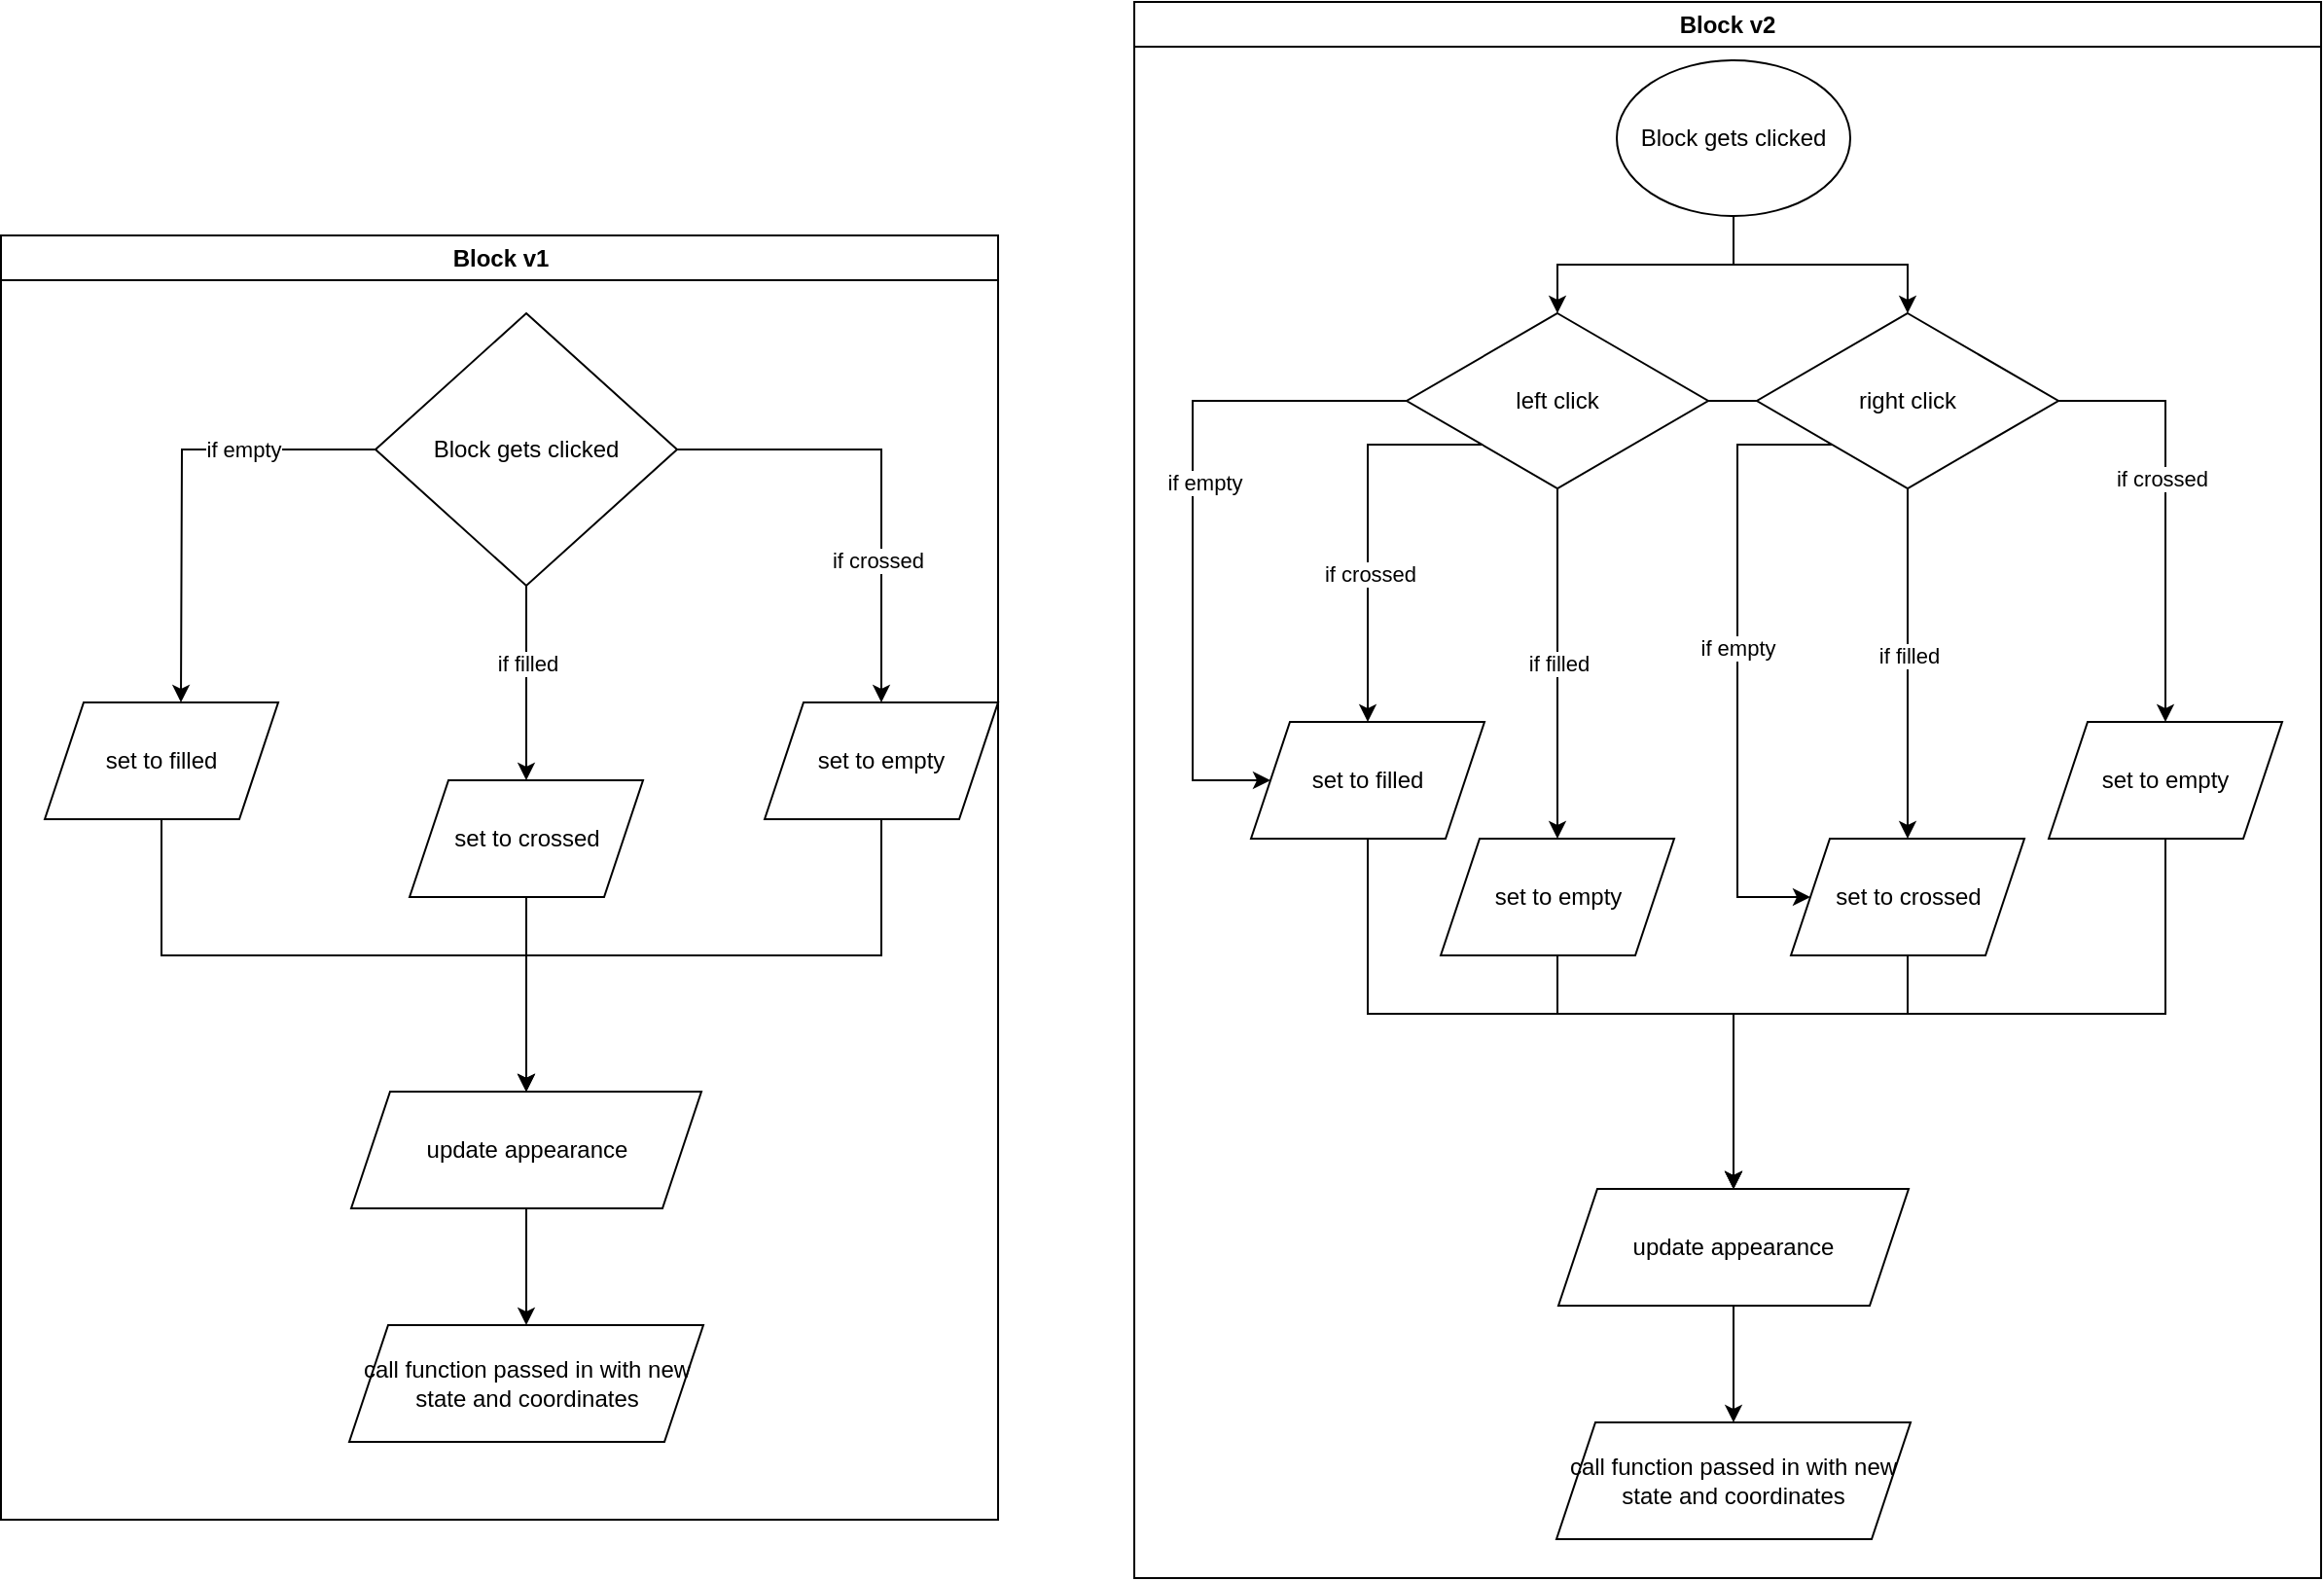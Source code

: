 <mxfile version="24.7.17" pages="2">
  <diagram name="Block" id="6Y8HhWBwhq3JeEBKilDZ">
    <mxGraphModel dx="1434" dy="1236" grid="1" gridSize="10" guides="1" tooltips="1" connect="1" arrows="1" fold="1" page="0" pageScale="1" pageWidth="850" pageHeight="1100" math="0" shadow="0">
      <root>
        <mxCell id="0" />
        <mxCell id="1" parent="0" />
        <mxCell id="y41tXXextySbHWO44SuQ-2" value="Block v1" style="swimlane;whiteSpace=wrap;html=1;hachureGap=4;fontFamily=Helvetica;rounded=0;" vertex="1" parent="1">
          <mxGeometry x="117.5" y="70" width="512.5" height="660" as="geometry" />
        </mxCell>
        <mxCell id="XYubf2Ua6owYs9ooaSZA-2" style="edgeStyle=orthogonalEdgeStyle;rounded=0;hachureGap=4;orthogonalLoop=1;jettySize=auto;html=1;fontFamily=Helvetica;" parent="y41tXXextySbHWO44SuQ-2" source="XYubf2Ua6owYs9ooaSZA-1" edge="1">
          <mxGeometry relative="1" as="geometry">
            <mxPoint x="92.5" y="240.0" as="targetPoint" />
          </mxGeometry>
        </mxCell>
        <mxCell id="XYubf2Ua6owYs9ooaSZA-5" value="if empty" style="edgeLabel;html=1;align=center;verticalAlign=middle;resizable=0;points=[];hachureGap=4;fontFamily=Helvetica;rounded=0;" parent="XYubf2Ua6owYs9ooaSZA-2" vertex="1" connectable="0">
          <mxGeometry x="-0.405" y="2" relative="1" as="geometry">
            <mxPoint y="-2" as="offset" />
          </mxGeometry>
        </mxCell>
        <mxCell id="XYubf2Ua6owYs9ooaSZA-3" style="edgeStyle=orthogonalEdgeStyle;rounded=0;hachureGap=4;orthogonalLoop=1;jettySize=auto;html=1;fontFamily=Helvetica;" parent="y41tXXextySbHWO44SuQ-2" source="XYubf2Ua6owYs9ooaSZA-1" edge="1">
          <mxGeometry relative="1" as="geometry">
            <mxPoint x="270" y="280" as="targetPoint" />
          </mxGeometry>
        </mxCell>
        <mxCell id="XYubf2Ua6owYs9ooaSZA-4" style="edgeStyle=orthogonalEdgeStyle;rounded=0;hachureGap=4;orthogonalLoop=1;jettySize=auto;html=1;fontFamily=Helvetica;entryX=0.5;entryY=0;entryDx=0;entryDy=0;" parent="y41tXXextySbHWO44SuQ-2" source="XYubf2Ua6owYs9ooaSZA-1" target="XYubf2Ua6owYs9ooaSZA-14" edge="1">
          <mxGeometry relative="1" as="geometry">
            <mxPoint x="452.5" y="230.0" as="targetPoint" />
          </mxGeometry>
        </mxCell>
        <mxCell id="XYubf2Ua6owYs9ooaSZA-7" value="if crossed" style="edgeLabel;html=1;align=center;verticalAlign=middle;resizable=0;points=[];hachureGap=4;fontFamily=Helvetica;rounded=0;" parent="XYubf2Ua6owYs9ooaSZA-4" vertex="1" connectable="0">
          <mxGeometry x="0.376" y="-2" relative="1" as="geometry">
            <mxPoint as="offset" />
          </mxGeometry>
        </mxCell>
        <mxCell id="XYubf2Ua6owYs9ooaSZA-1" value="Block gets clicked" style="rhombus;whiteSpace=wrap;html=1;hachureGap=4;fontFamily=Helvetica;rounded=0;" parent="y41tXXextySbHWO44SuQ-2" vertex="1">
          <mxGeometry x="192.5" y="40" width="155" height="140" as="geometry" />
        </mxCell>
        <mxCell id="XYubf2Ua6owYs9ooaSZA-6" value="if filled" style="edgeLabel;html=1;align=center;verticalAlign=middle;resizable=0;points=[];hachureGap=4;fontFamily=Helvetica;rounded=0;" parent="y41tXXextySbHWO44SuQ-2" vertex="1" connectable="0">
          <mxGeometry x="269.997" y="220.0" as="geometry" />
        </mxCell>
        <mxCell id="XYubf2Ua6owYs9ooaSZA-17" style="edgeStyle=orthogonalEdgeStyle;rounded=0;hachureGap=4;orthogonalLoop=1;jettySize=auto;html=1;exitX=0.5;exitY=1;exitDx=0;exitDy=0;entryX=0.5;entryY=0;entryDx=0;entryDy=0;fontFamily=Helvetica;" parent="y41tXXextySbHWO44SuQ-2" source="XYubf2Ua6owYs9ooaSZA-8" target="XYubf2Ua6owYs9ooaSZA-15" edge="1">
          <mxGeometry relative="1" as="geometry" />
        </mxCell>
        <mxCell id="XYubf2Ua6owYs9ooaSZA-8" value="set to filled" style="shape=parallelogram;perimeter=parallelogramPerimeter;whiteSpace=wrap;html=1;fixedSize=1;hachureGap=4;fontFamily=Helvetica;rounded=0;" parent="y41tXXextySbHWO44SuQ-2" vertex="1">
          <mxGeometry x="22.5" y="240" width="120" height="60" as="geometry" />
        </mxCell>
        <mxCell id="XYubf2Ua6owYs9ooaSZA-16" style="edgeStyle=orthogonalEdgeStyle;rounded=0;hachureGap=4;orthogonalLoop=1;jettySize=auto;html=1;exitX=0.5;exitY=1;exitDx=0;exitDy=0;fontFamily=Helvetica;" parent="y41tXXextySbHWO44SuQ-2" source="XYubf2Ua6owYs9ooaSZA-13" target="XYubf2Ua6owYs9ooaSZA-15" edge="1">
          <mxGeometry relative="1" as="geometry" />
        </mxCell>
        <mxCell id="XYubf2Ua6owYs9ooaSZA-13" value="set to crossed" style="shape=parallelogram;perimeter=parallelogramPerimeter;whiteSpace=wrap;html=1;fixedSize=1;hachureGap=4;fontFamily=Helvetica;rounded=0;" parent="y41tXXextySbHWO44SuQ-2" vertex="1">
          <mxGeometry x="210" y="280" width="120" height="60" as="geometry" />
        </mxCell>
        <mxCell id="XYubf2Ua6owYs9ooaSZA-18" style="edgeStyle=orthogonalEdgeStyle;rounded=0;hachureGap=4;orthogonalLoop=1;jettySize=auto;html=1;exitX=0.5;exitY=1;exitDx=0;exitDy=0;entryX=0.5;entryY=0;entryDx=0;entryDy=0;fontFamily=Helvetica;" parent="y41tXXextySbHWO44SuQ-2" source="XYubf2Ua6owYs9ooaSZA-14" target="XYubf2Ua6owYs9ooaSZA-15" edge="1">
          <mxGeometry relative="1" as="geometry" />
        </mxCell>
        <mxCell id="XYubf2Ua6owYs9ooaSZA-14" value="set to empty" style="shape=parallelogram;perimeter=parallelogramPerimeter;whiteSpace=wrap;html=1;fixedSize=1;hachureGap=4;fontFamily=Helvetica;rounded=0;" parent="y41tXXextySbHWO44SuQ-2" vertex="1">
          <mxGeometry x="392.5" y="240" width="120" height="60" as="geometry" />
        </mxCell>
        <mxCell id="XYubf2Ua6owYs9ooaSZA-19" style="edgeStyle=orthogonalEdgeStyle;rounded=0;hachureGap=4;orthogonalLoop=1;jettySize=auto;html=1;exitX=0.5;exitY=1;exitDx=0;exitDy=0;fontFamily=Helvetica;" parent="y41tXXextySbHWO44SuQ-2" source="XYubf2Ua6owYs9ooaSZA-15" edge="1">
          <mxGeometry relative="1" as="geometry">
            <mxPoint x="270" y="560" as="targetPoint" />
          </mxGeometry>
        </mxCell>
        <mxCell id="XYubf2Ua6owYs9ooaSZA-15" value="update appearance" style="shape=parallelogram;perimeter=parallelogramPerimeter;whiteSpace=wrap;html=1;fixedSize=1;hachureGap=4;fontFamily=Helvetica;rounded=0;" parent="y41tXXextySbHWO44SuQ-2" vertex="1">
          <mxGeometry x="180" y="440" width="180" height="60" as="geometry" />
        </mxCell>
        <mxCell id="XYubf2Ua6owYs9ooaSZA-20" value="call function passed in with new state and coordinates" style="shape=parallelogram;perimeter=parallelogramPerimeter;whiteSpace=wrap;html=1;fixedSize=1;hachureGap=4;fontFamily=Helvetica;rounded=0;" parent="y41tXXextySbHWO44SuQ-2" vertex="1">
          <mxGeometry x="179" y="560" width="182" height="60" as="geometry" />
        </mxCell>
        <mxCell id="y41tXXextySbHWO44SuQ-3" style="edgeStyle=orthogonalEdgeStyle;rounded=0;hachureGap=4;orthogonalLoop=1;jettySize=auto;html=1;fontFamily=Helvetica;entryX=0;entryY=0.5;entryDx=0;entryDy=0;" edge="1" parent="1" source="y41tXXextySbHWO44SuQ-8" target="y41tXXextySbHWO44SuQ-11">
          <mxGeometry relative="1" as="geometry">
            <mxPoint x="830" y="300.0" as="targetPoint" />
            <Array as="points">
              <mxPoint x="730" y="155" />
              <mxPoint x="730" y="350" />
            </Array>
          </mxGeometry>
        </mxCell>
        <mxCell id="y41tXXextySbHWO44SuQ-4" value="if empty" style="edgeLabel;html=1;align=center;verticalAlign=middle;resizable=0;points=[];hachureGap=4;fontFamily=Helvetica;rounded=0;" vertex="1" connectable="0" parent="y41tXXextySbHWO44SuQ-3">
          <mxGeometry x="-0.405" y="2" relative="1" as="geometry">
            <mxPoint x="-2" y="40" as="offset" />
          </mxGeometry>
        </mxCell>
        <mxCell id="y41tXXextySbHWO44SuQ-6" style="edgeStyle=orthogonalEdgeStyle;rounded=0;hachureGap=4;orthogonalLoop=1;jettySize=auto;html=1;fontFamily=Helvetica;entryX=0.5;entryY=0;entryDx=0;entryDy=0;" edge="1" parent="1" source="y41tXXextySbHWO44SuQ-8" target="y41tXXextySbHWO44SuQ-15">
          <mxGeometry relative="1" as="geometry">
            <mxPoint x="1190" y="290.0" as="targetPoint" />
          </mxGeometry>
        </mxCell>
        <mxCell id="y41tXXextySbHWO44SuQ-7" value="if crossed" style="edgeLabel;html=1;align=center;verticalAlign=middle;resizable=0;points=[];hachureGap=4;fontFamily=Helvetica;rounded=0;" vertex="1" connectable="0" parent="y41tXXextySbHWO44SuQ-6">
          <mxGeometry x="0.376" y="-2" relative="1" as="geometry">
            <mxPoint as="offset" />
          </mxGeometry>
        </mxCell>
        <mxCell id="y41tXXextySbHWO44SuQ-24" style="edgeStyle=orthogonalEdgeStyle;rounded=0;hachureGap=4;orthogonalLoop=1;jettySize=auto;html=1;exitX=0;exitY=1;exitDx=0;exitDy=0;entryX=0.5;entryY=0;entryDx=0;entryDy=0;fontFamily=Helvetica;" edge="1" parent="1" source="y41tXXextySbHWO44SuQ-8" target="y41tXXextySbHWO44SuQ-11">
          <mxGeometry relative="1" as="geometry">
            <Array as="points">
              <mxPoint x="820" y="178" />
            </Array>
          </mxGeometry>
        </mxCell>
        <mxCell id="y41tXXextySbHWO44SuQ-25" value="if crossed" style="edgeLabel;html=1;align=center;verticalAlign=middle;resizable=0;points=[];hachureGap=4;fontFamily=Helvetica;rounded=0;" vertex="1" connectable="0" parent="y41tXXextySbHWO44SuQ-24">
          <mxGeometry x="0.237" y="1" relative="1" as="geometry">
            <mxPoint as="offset" />
          </mxGeometry>
        </mxCell>
        <mxCell id="y41tXXextySbHWO44SuQ-26" style="edgeStyle=orthogonalEdgeStyle;rounded=0;hachureGap=4;orthogonalLoop=1;jettySize=auto;html=1;exitX=0.5;exitY=1;exitDx=0;exitDy=0;entryX=0.5;entryY=0;entryDx=0;entryDy=0;fontFamily=Helvetica;" edge="1" parent="1" source="y41tXXextySbHWO44SuQ-8" target="y41tXXextySbHWO44SuQ-13">
          <mxGeometry relative="1" as="geometry" />
        </mxCell>
        <mxCell id="y41tXXextySbHWO44SuQ-8" value="left click" style="rhombus;whiteSpace=wrap;html=1;hachureGap=4;fontFamily=Helvetica;rounded=0;" vertex="1" parent="1">
          <mxGeometry x="840" y="110" width="155" height="90" as="geometry" />
        </mxCell>
        <mxCell id="y41tXXextySbHWO44SuQ-9" value="if filled" style="edgeLabel;html=1;align=center;verticalAlign=middle;resizable=0;points=[];hachureGap=4;fontFamily=Helvetica;rounded=0;" vertex="1" connectable="0" parent="1">
          <mxGeometry x="917.497" y="290.0" as="geometry" />
        </mxCell>
        <mxCell id="y41tXXextySbHWO44SuQ-39" style="edgeStyle=orthogonalEdgeStyle;rounded=0;orthogonalLoop=1;jettySize=auto;html=1;entryX=0.5;entryY=0;entryDx=0;entryDy=0;fontFamily=Helvetica;" edge="1" parent="1" source="y41tXXextySbHWO44SuQ-11" target="y41tXXextySbHWO44SuQ-17">
          <mxGeometry relative="1" as="geometry">
            <Array as="points">
              <mxPoint x="820" y="470" />
              <mxPoint x="1008" y="470" />
            </Array>
          </mxGeometry>
        </mxCell>
        <mxCell id="y41tXXextySbHWO44SuQ-11" value="set to filled" style="shape=parallelogram;perimeter=parallelogramPerimeter;whiteSpace=wrap;html=1;fixedSize=1;hachureGap=4;fontFamily=Helvetica;rounded=0;" vertex="1" parent="1">
          <mxGeometry x="760" y="320" width="120" height="60" as="geometry" />
        </mxCell>
        <mxCell id="y41tXXextySbHWO44SuQ-40" style="edgeStyle=orthogonalEdgeStyle;rounded=0;orthogonalLoop=1;jettySize=auto;html=1;entryX=0.5;entryY=0;entryDx=0;entryDy=0;fontFamily=Helvetica;" edge="1" parent="1" source="y41tXXextySbHWO44SuQ-13" target="y41tXXextySbHWO44SuQ-17">
          <mxGeometry relative="1" as="geometry">
            <Array as="points">
              <mxPoint x="917" y="470" />
              <mxPoint x="1008" y="470" />
            </Array>
          </mxGeometry>
        </mxCell>
        <mxCell id="y41tXXextySbHWO44SuQ-13" value="set to empty" style="shape=parallelogram;perimeter=parallelogramPerimeter;whiteSpace=wrap;html=1;fixedSize=1;hachureGap=4;fontFamily=Helvetica;rounded=0;" vertex="1" parent="1">
          <mxGeometry x="857.5" y="380" width="120" height="60" as="geometry" />
        </mxCell>
        <mxCell id="y41tXXextySbHWO44SuQ-42" style="edgeStyle=orthogonalEdgeStyle;rounded=0;orthogonalLoop=1;jettySize=auto;html=1;entryX=0.5;entryY=0;entryDx=0;entryDy=0;fontFamily=Helvetica;" edge="1" parent="1" source="y41tXXextySbHWO44SuQ-15" target="y41tXXextySbHWO44SuQ-17">
          <mxGeometry relative="1" as="geometry">
            <Array as="points">
              <mxPoint x="1230" y="470" />
              <mxPoint x="1008" y="470" />
            </Array>
          </mxGeometry>
        </mxCell>
        <mxCell id="y41tXXextySbHWO44SuQ-15" value="set to empty" style="shape=parallelogram;perimeter=parallelogramPerimeter;whiteSpace=wrap;html=1;fixedSize=1;hachureGap=4;fontFamily=Helvetica;rounded=0;" vertex="1" parent="1">
          <mxGeometry x="1170" y="320" width="120" height="60" as="geometry" />
        </mxCell>
        <mxCell id="y41tXXextySbHWO44SuQ-16" style="edgeStyle=orthogonalEdgeStyle;rounded=0;hachureGap=4;orthogonalLoop=1;jettySize=auto;html=1;exitX=0.5;exitY=1;exitDx=0;exitDy=0;fontFamily=Helvetica;" edge="1" parent="1" source="y41tXXextySbHWO44SuQ-17">
          <mxGeometry relative="1" as="geometry">
            <mxPoint x="1008" y="680" as="targetPoint" />
          </mxGeometry>
        </mxCell>
        <mxCell id="y41tXXextySbHWO44SuQ-17" value="update appearance" style="shape=parallelogram;perimeter=parallelogramPerimeter;whiteSpace=wrap;html=1;fixedSize=1;hachureGap=4;fontFamily=Helvetica;rounded=0;" vertex="1" parent="1">
          <mxGeometry x="918" y="560" width="180" height="60" as="geometry" />
        </mxCell>
        <mxCell id="y41tXXextySbHWO44SuQ-18" value="call function passed in with new state and coordinates" style="shape=parallelogram;perimeter=parallelogramPerimeter;whiteSpace=wrap;html=1;fixedSize=1;hachureGap=4;fontFamily=Helvetica;rounded=0;" vertex="1" parent="1">
          <mxGeometry x="917" y="680" width="182" height="60" as="geometry" />
        </mxCell>
        <mxCell id="y41tXXextySbHWO44SuQ-20" style="edgeStyle=orthogonalEdgeStyle;rounded=0;hachureGap=4;orthogonalLoop=1;jettySize=auto;html=1;entryX=0.5;entryY=0;entryDx=0;entryDy=0;fontFamily=Helvetica;" edge="1" parent="1" source="y41tXXextySbHWO44SuQ-19" target="y41tXXextySbHWO44SuQ-8">
          <mxGeometry relative="1" as="geometry" />
        </mxCell>
        <mxCell id="y41tXXextySbHWO44SuQ-22" style="edgeStyle=orthogonalEdgeStyle;rounded=0;hachureGap=4;orthogonalLoop=1;jettySize=auto;html=1;exitX=0.5;exitY=1;exitDx=0;exitDy=0;fontFamily=Helvetica;" edge="1" parent="1" source="y41tXXextySbHWO44SuQ-19" target="y41tXXextySbHWO44SuQ-21">
          <mxGeometry relative="1" as="geometry" />
        </mxCell>
        <mxCell id="y41tXXextySbHWO44SuQ-19" value="Block gets clicked" style="ellipse;whiteSpace=wrap;html=1;hachureGap=4;fontFamily=Helvetica;rounded=0;" vertex="1" parent="1">
          <mxGeometry x="948" y="-20" width="120" height="80" as="geometry" />
        </mxCell>
        <mxCell id="y41tXXextySbHWO44SuQ-28" style="edgeStyle=orthogonalEdgeStyle;rounded=0;hachureGap=4;orthogonalLoop=1;jettySize=auto;html=1;exitX=0.5;exitY=1;exitDx=0;exitDy=0;fontFamily=Helvetica;" edge="1" parent="1" source="y41tXXextySbHWO44SuQ-21" target="y41tXXextySbHWO44SuQ-27">
          <mxGeometry relative="1" as="geometry" />
        </mxCell>
        <mxCell id="y41tXXextySbHWO44SuQ-31" value="if filled" style="edgeLabel;html=1;align=center;verticalAlign=middle;resizable=0;points=[];hachureGap=4;fontFamily=Helvetica;rounded=0;" vertex="1" connectable="0" parent="y41tXXextySbHWO44SuQ-28">
          <mxGeometry x="-0.047" relative="1" as="geometry">
            <mxPoint as="offset" />
          </mxGeometry>
        </mxCell>
        <mxCell id="y41tXXextySbHWO44SuQ-29" style="edgeStyle=orthogonalEdgeStyle;rounded=0;hachureGap=4;orthogonalLoop=1;jettySize=auto;html=1;exitX=0;exitY=1;exitDx=0;exitDy=0;entryX=0;entryY=0.5;entryDx=0;entryDy=0;fontFamily=Helvetica;" edge="1" parent="1" source="y41tXXextySbHWO44SuQ-21" target="y41tXXextySbHWO44SuQ-27">
          <mxGeometry relative="1" as="geometry">
            <Array as="points">
              <mxPoint x="1010" y="177" />
              <mxPoint x="1010" y="410" />
            </Array>
          </mxGeometry>
        </mxCell>
        <mxCell id="y41tXXextySbHWO44SuQ-30" value="if empty" style="edgeLabel;html=1;align=center;verticalAlign=middle;resizable=0;points=[];hachureGap=4;fontFamily=Helvetica;rounded=0;" vertex="1" connectable="0" parent="y41tXXextySbHWO44SuQ-29">
          <mxGeometry x="-0.041" relative="1" as="geometry">
            <mxPoint as="offset" />
          </mxGeometry>
        </mxCell>
        <mxCell id="y41tXXextySbHWO44SuQ-21" value="right click" style="rhombus;whiteSpace=wrap;html=1;hachureGap=4;fontFamily=Helvetica;rounded=0;" vertex="1" parent="1">
          <mxGeometry x="1020" y="110" width="155" height="90" as="geometry" />
        </mxCell>
        <mxCell id="y41tXXextySbHWO44SuQ-41" style="edgeStyle=orthogonalEdgeStyle;rounded=0;orthogonalLoop=1;jettySize=auto;html=1;entryX=0.5;entryY=0;entryDx=0;entryDy=0;fontFamily=Helvetica;" edge="1" parent="1" source="y41tXXextySbHWO44SuQ-27" target="y41tXXextySbHWO44SuQ-17">
          <mxGeometry relative="1" as="geometry">
            <Array as="points">
              <mxPoint x="1097" y="470" />
              <mxPoint x="1008" y="470" />
            </Array>
          </mxGeometry>
        </mxCell>
        <mxCell id="y41tXXextySbHWO44SuQ-27" value="set to crossed" style="shape=parallelogram;perimeter=parallelogramPerimeter;whiteSpace=wrap;html=1;fixedSize=1;hachureGap=4;fontFamily=Helvetica;rounded=0;" vertex="1" parent="1">
          <mxGeometry x="1037.5" y="380" width="120" height="60" as="geometry" />
        </mxCell>
        <mxCell id="y41tXXextySbHWO44SuQ-37" value="Block v2" style="swimlane;whiteSpace=wrap;html=1;hachureGap=4;fontFamily=Helvetica;rounded=0;" vertex="1" parent="1">
          <mxGeometry x="700" y="-50" width="610" height="810" as="geometry" />
        </mxCell>
      </root>
    </mxGraphModel>
  </diagram>
  <diagram id="mw5ZM6ynEkptQgmR4tXI" name="Board">
    <mxGraphModel dx="1434" dy="836" grid="1" gridSize="10" guides="1" tooltips="1" connect="1" arrows="1" fold="1" page="0" pageScale="1" pageWidth="850" pageHeight="1100" math="0" shadow="0">
      <root>
        <mxCell id="0" />
        <mxCell id="1" parent="0" />
      </root>
    </mxGraphModel>
  </diagram>
</mxfile>
